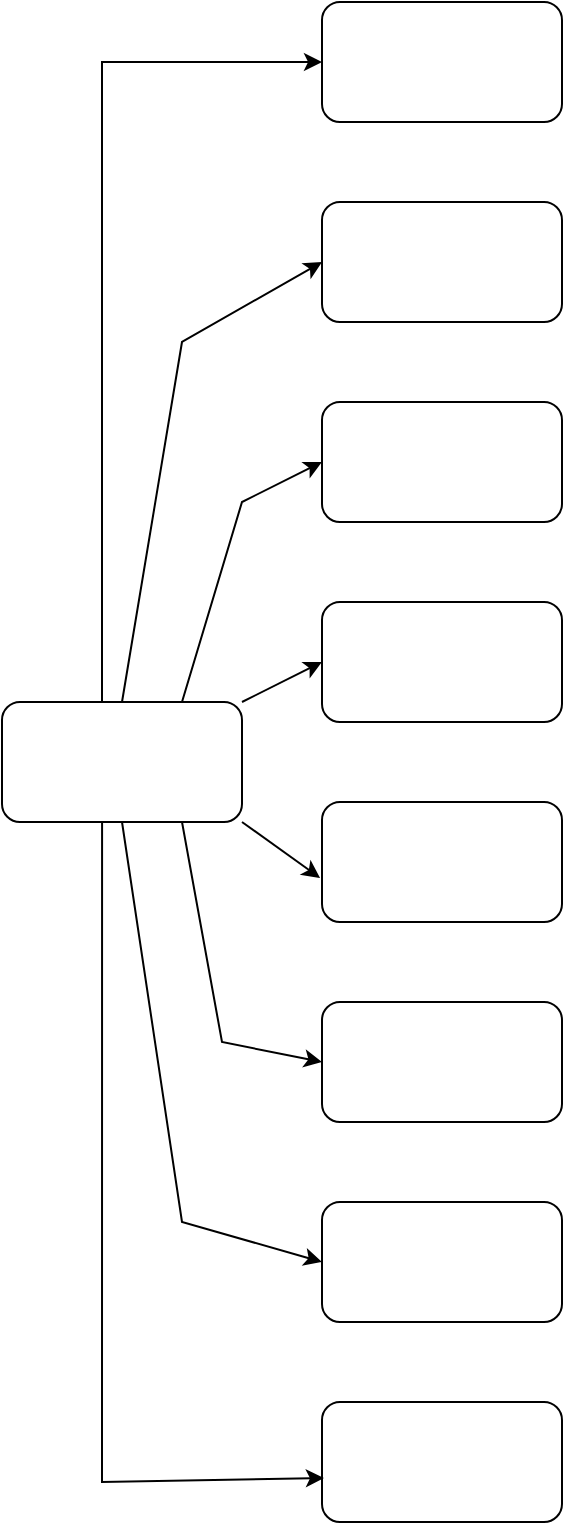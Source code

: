 <mxfile version="20.3.7" type="github"><diagram id="cnLwt10WUAYVeeFuBU6a" name="Page-1"><mxGraphModel dx="1422" dy="757" grid="1" gridSize="10" guides="1" tooltips="1" connect="1" arrows="1" fold="1" page="1" pageScale="1" pageWidth="1100" pageHeight="850" math="0" shadow="0"><root><mxCell id="0"/><mxCell id="1" parent="0"/><mxCell id="EVZr_oqYMAKXKP_4pkuX-1" value="" style="rounded=1;whiteSpace=wrap;html=1;" vertex="1" parent="1"><mxGeometry x="30" y="460" width="120" height="60" as="geometry"/></mxCell><mxCell id="EVZr_oqYMAKXKP_4pkuX-2" value="" style="rounded=1;whiteSpace=wrap;html=1;" vertex="1" parent="1"><mxGeometry x="190" y="310" width="120" height="60" as="geometry"/></mxCell><mxCell id="EVZr_oqYMAKXKP_4pkuX-3" value="" style="rounded=1;whiteSpace=wrap;html=1;" vertex="1" parent="1"><mxGeometry x="190" y="210" width="120" height="60" as="geometry"/></mxCell><mxCell id="EVZr_oqYMAKXKP_4pkuX-4" value="" style="rounded=1;whiteSpace=wrap;html=1;" vertex="1" parent="1"><mxGeometry x="190" y="510" width="120" height="60" as="geometry"/></mxCell><mxCell id="EVZr_oqYMAKXKP_4pkuX-5" value="" style="rounded=1;whiteSpace=wrap;html=1;" vertex="1" parent="1"><mxGeometry x="190" y="410" width="120" height="60" as="geometry"/></mxCell><mxCell id="EVZr_oqYMAKXKP_4pkuX-6" value="" style="rounded=1;whiteSpace=wrap;html=1;" vertex="1" parent="1"><mxGeometry x="190" y="710" width="120" height="60" as="geometry"/></mxCell><mxCell id="EVZr_oqYMAKXKP_4pkuX-7" value="" style="rounded=1;whiteSpace=wrap;html=1;" vertex="1" parent="1"><mxGeometry x="190" y="610" width="120" height="60" as="geometry"/></mxCell><mxCell id="EVZr_oqYMAKXKP_4pkuX-8" value="" style="rounded=1;whiteSpace=wrap;html=1;" vertex="1" parent="1"><mxGeometry x="190" y="810" width="120" height="60" as="geometry"/></mxCell><mxCell id="EVZr_oqYMAKXKP_4pkuX-9" value="" style="rounded=1;whiteSpace=wrap;html=1;" vertex="1" parent="1"><mxGeometry x="190" y="110" width="120" height="60" as="geometry"/></mxCell><mxCell id="EVZr_oqYMAKXKP_4pkuX-11" value="" style="endArrow=classic;html=1;rounded=0;entryX=0;entryY=0.5;entryDx=0;entryDy=0;" edge="1" parent="1" target="EVZr_oqYMAKXKP_4pkuX-9"><mxGeometry width="50" height="50" relative="1" as="geometry"><mxPoint x="80" y="460" as="sourcePoint"/><mxPoint x="130" y="410" as="targetPoint"/><Array as="points"><mxPoint x="80" y="140"/></Array></mxGeometry></mxCell><mxCell id="EVZr_oqYMAKXKP_4pkuX-12" value="" style="endArrow=classic;html=1;rounded=0;exitX=0.417;exitY=1;exitDx=0;exitDy=0;exitPerimeter=0;entryX=0.008;entryY=0.633;entryDx=0;entryDy=0;entryPerimeter=0;" edge="1" parent="1" source="EVZr_oqYMAKXKP_4pkuX-1" target="EVZr_oqYMAKXKP_4pkuX-8"><mxGeometry width="50" height="50" relative="1" as="geometry"><mxPoint x="70" y="620" as="sourcePoint"/><mxPoint x="120" y="570" as="targetPoint"/><Array as="points"><mxPoint x="80" y="850"/></Array></mxGeometry></mxCell><mxCell id="EVZr_oqYMAKXKP_4pkuX-13" value="" style="endArrow=classic;html=1;rounded=0;exitX=0.5;exitY=0;exitDx=0;exitDy=0;entryX=0;entryY=0.5;entryDx=0;entryDy=0;" edge="1" parent="1" source="EVZr_oqYMAKXKP_4pkuX-1" target="EVZr_oqYMAKXKP_4pkuX-3"><mxGeometry width="50" height="50" relative="1" as="geometry"><mxPoint x="530" y="540" as="sourcePoint"/><mxPoint x="580" y="490" as="targetPoint"/><Array as="points"><mxPoint x="120" y="280"/></Array></mxGeometry></mxCell><mxCell id="EVZr_oqYMAKXKP_4pkuX-14" value="" style="endArrow=classic;html=1;rounded=0;exitX=0.5;exitY=1;exitDx=0;exitDy=0;entryX=0;entryY=0.5;entryDx=0;entryDy=0;" edge="1" parent="1" source="EVZr_oqYMAKXKP_4pkuX-1" target="EVZr_oqYMAKXKP_4pkuX-6"><mxGeometry width="50" height="50" relative="1" as="geometry"><mxPoint x="530" y="540" as="sourcePoint"/><mxPoint x="580" y="490" as="targetPoint"/><Array as="points"><mxPoint x="120" y="720"/></Array></mxGeometry></mxCell><mxCell id="EVZr_oqYMAKXKP_4pkuX-15" value="" style="endArrow=classic;html=1;rounded=0;exitX=0.75;exitY=0;exitDx=0;exitDy=0;entryX=0;entryY=0.5;entryDx=0;entryDy=0;" edge="1" parent="1" source="EVZr_oqYMAKXKP_4pkuX-1" target="EVZr_oqYMAKXKP_4pkuX-2"><mxGeometry width="50" height="50" relative="1" as="geometry"><mxPoint x="530" y="540" as="sourcePoint"/><mxPoint x="580" y="490" as="targetPoint"/><Array as="points"><mxPoint x="150" y="360"/></Array></mxGeometry></mxCell><mxCell id="EVZr_oqYMAKXKP_4pkuX-16" value="" style="endArrow=classic;html=1;rounded=0;exitX=0.75;exitY=1;exitDx=0;exitDy=0;entryX=0;entryY=0.5;entryDx=0;entryDy=0;" edge="1" parent="1" source="EVZr_oqYMAKXKP_4pkuX-1" target="EVZr_oqYMAKXKP_4pkuX-7"><mxGeometry width="50" height="50" relative="1" as="geometry"><mxPoint x="530" y="540" as="sourcePoint"/><mxPoint x="580" y="490" as="targetPoint"/><Array as="points"><mxPoint x="140" y="630"/></Array></mxGeometry></mxCell><mxCell id="EVZr_oqYMAKXKP_4pkuX-17" value="" style="endArrow=classic;html=1;rounded=0;exitX=1;exitY=0;exitDx=0;exitDy=0;entryX=0;entryY=0.5;entryDx=0;entryDy=0;" edge="1" parent="1" source="EVZr_oqYMAKXKP_4pkuX-1" target="EVZr_oqYMAKXKP_4pkuX-5"><mxGeometry width="50" height="50" relative="1" as="geometry"><mxPoint x="530" y="540" as="sourcePoint"/><mxPoint x="580" y="490" as="targetPoint"/></mxGeometry></mxCell><mxCell id="EVZr_oqYMAKXKP_4pkuX-18" value="" style="endArrow=classic;html=1;rounded=0;exitX=1;exitY=1;exitDx=0;exitDy=0;entryX=-0.008;entryY=0.633;entryDx=0;entryDy=0;entryPerimeter=0;" edge="1" parent="1" source="EVZr_oqYMAKXKP_4pkuX-1" target="EVZr_oqYMAKXKP_4pkuX-4"><mxGeometry width="50" height="50" relative="1" as="geometry"><mxPoint x="530" y="540" as="sourcePoint"/><mxPoint x="580" y="490" as="targetPoint"/></mxGeometry></mxCell></root></mxGraphModel></diagram></mxfile>